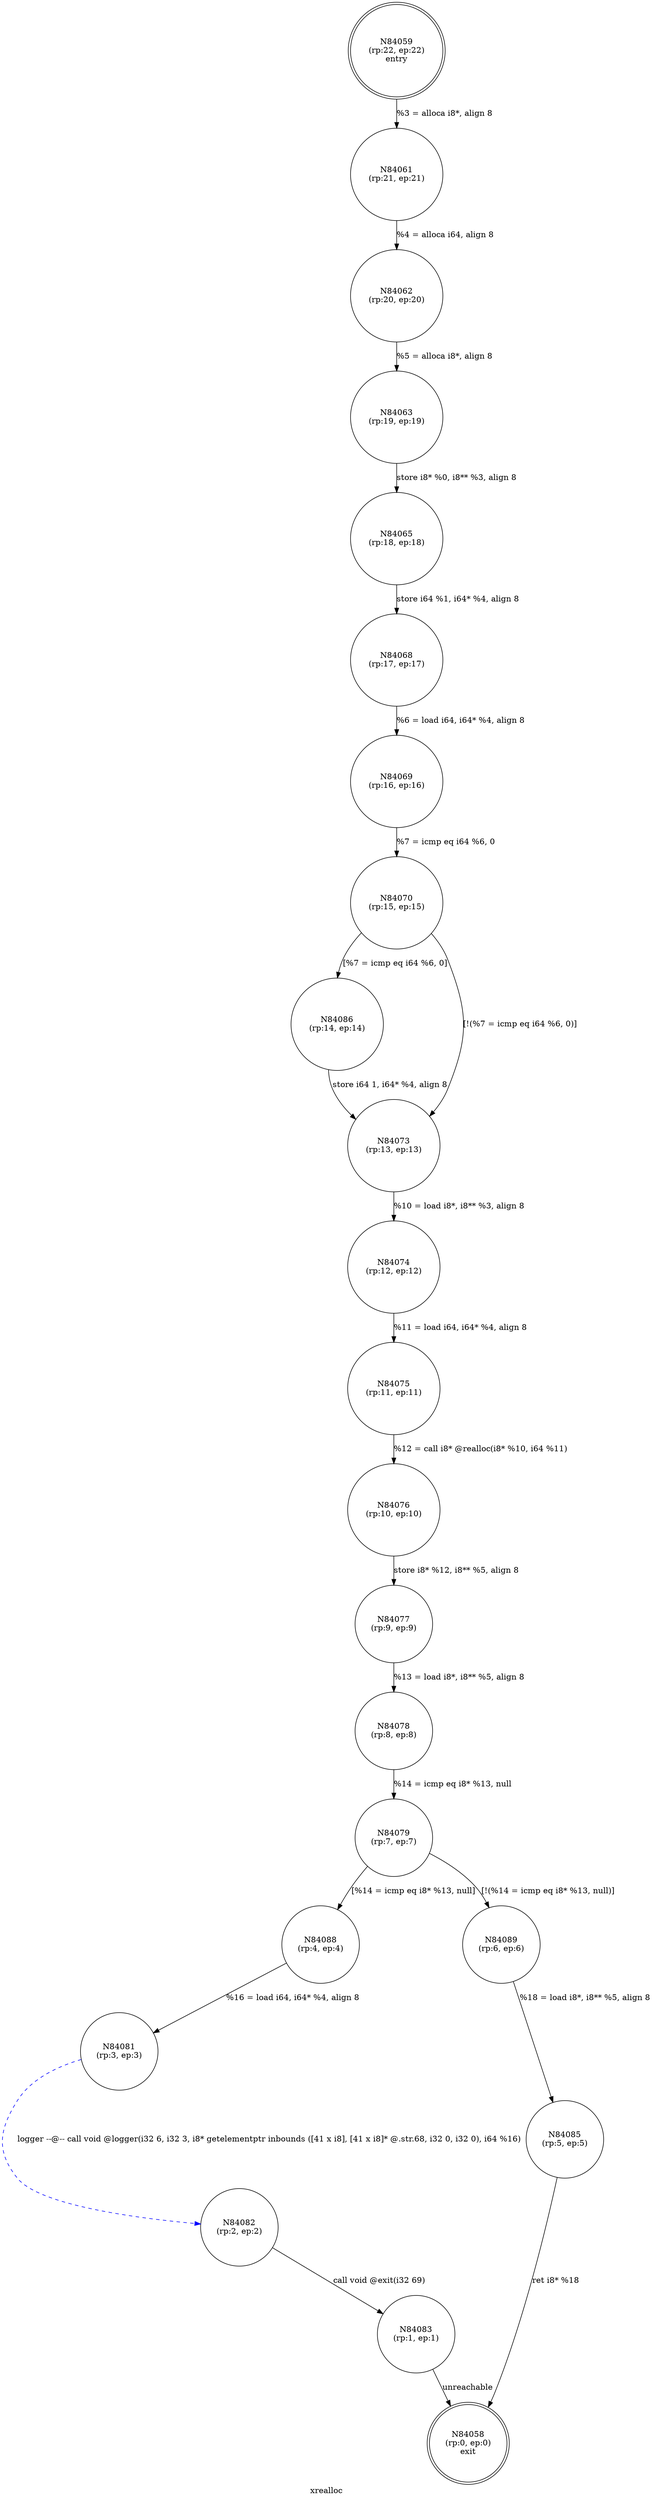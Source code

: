 digraph xrealloc {
label="xrealloc"
84058 [label="N84058\n(rp:0, ep:0)\nexit", shape="doublecircle"]
84059 [label="N84059\n(rp:22, ep:22)\nentry", shape="doublecircle"]
84059 -> 84061 [label="%3 = alloca i8*, align 8"]
84061 [label="N84061\n(rp:21, ep:21)", shape="circle"]
84061 -> 84062 [label="%4 = alloca i64, align 8"]
84062 [label="N84062\n(rp:20, ep:20)", shape="circle"]
84062 -> 84063 [label="%5 = alloca i8*, align 8"]
84063 [label="N84063\n(rp:19, ep:19)", shape="circle"]
84063 -> 84065 [label="store i8* %0, i8** %3, align 8"]
84065 [label="N84065\n(rp:18, ep:18)", shape="circle"]
84065 -> 84068 [label="store i64 %1, i64* %4, align 8"]
84068 [label="N84068\n(rp:17, ep:17)", shape="circle"]
84068 -> 84069 [label="%6 = load i64, i64* %4, align 8"]
84069 [label="N84069\n(rp:16, ep:16)", shape="circle"]
84069 -> 84070 [label="%7 = icmp eq i64 %6, 0"]
84070 [label="N84070\n(rp:15, ep:15)", shape="circle"]
84070 -> 84086 [label="[%7 = icmp eq i64 %6, 0]"]
84070 -> 84073 [label="[!(%7 = icmp eq i64 %6, 0)]"]
84073 [label="N84073\n(rp:13, ep:13)", shape="circle"]
84073 -> 84074 [label="%10 = load i8*, i8** %3, align 8"]
84074 [label="N84074\n(rp:12, ep:12)", shape="circle"]
84074 -> 84075 [label="%11 = load i64, i64* %4, align 8"]
84075 [label="N84075\n(rp:11, ep:11)", shape="circle"]
84075 -> 84076 [label="%12 = call i8* @realloc(i8* %10, i64 %11)"]
84076 [label="N84076\n(rp:10, ep:10)", shape="circle"]
84076 -> 84077 [label="store i8* %12, i8** %5, align 8"]
84077 [label="N84077\n(rp:9, ep:9)", shape="circle"]
84077 -> 84078 [label="%13 = load i8*, i8** %5, align 8"]
84078 [label="N84078\n(rp:8, ep:8)", shape="circle"]
84078 -> 84079 [label="%14 = icmp eq i8* %13, null"]
84079 [label="N84079\n(rp:7, ep:7)", shape="circle"]
84079 -> 84088 [label="[%14 = icmp eq i8* %13, null]"]
84079 -> 84089 [label="[!(%14 = icmp eq i8* %13, null)]"]
84081 [label="N84081\n(rp:3, ep:3)", shape="circle"]
84081 -> 84082 [label="logger --@-- call void @logger(i32 6, i32 3, i8* getelementptr inbounds ([41 x i8], [41 x i8]* @.str.68, i32 0, i32 0), i64 %16)", style="dashed", color="blue"]
84082 [label="N84082\n(rp:2, ep:2)", shape="circle"]
84082 -> 84083 [label="call void @exit(i32 69)"]
84083 [label="N84083\n(rp:1, ep:1)", shape="circle"]
84083 -> 84058 [label="unreachable"]
84085 [label="N84085\n(rp:5, ep:5)", shape="circle"]
84085 -> 84058 [label="ret i8* %18"]
84086 [label="N84086\n(rp:14, ep:14)", shape="circle"]
84086 -> 84073 [label="store i64 1, i64* %4, align 8"]
84088 [label="N84088\n(rp:4, ep:4)", shape="circle"]
84088 -> 84081 [label="%16 = load i64, i64* %4, align 8"]
84089 [label="N84089\n(rp:6, ep:6)", shape="circle"]
84089 -> 84085 [label="%18 = load i8*, i8** %5, align 8"]
}
